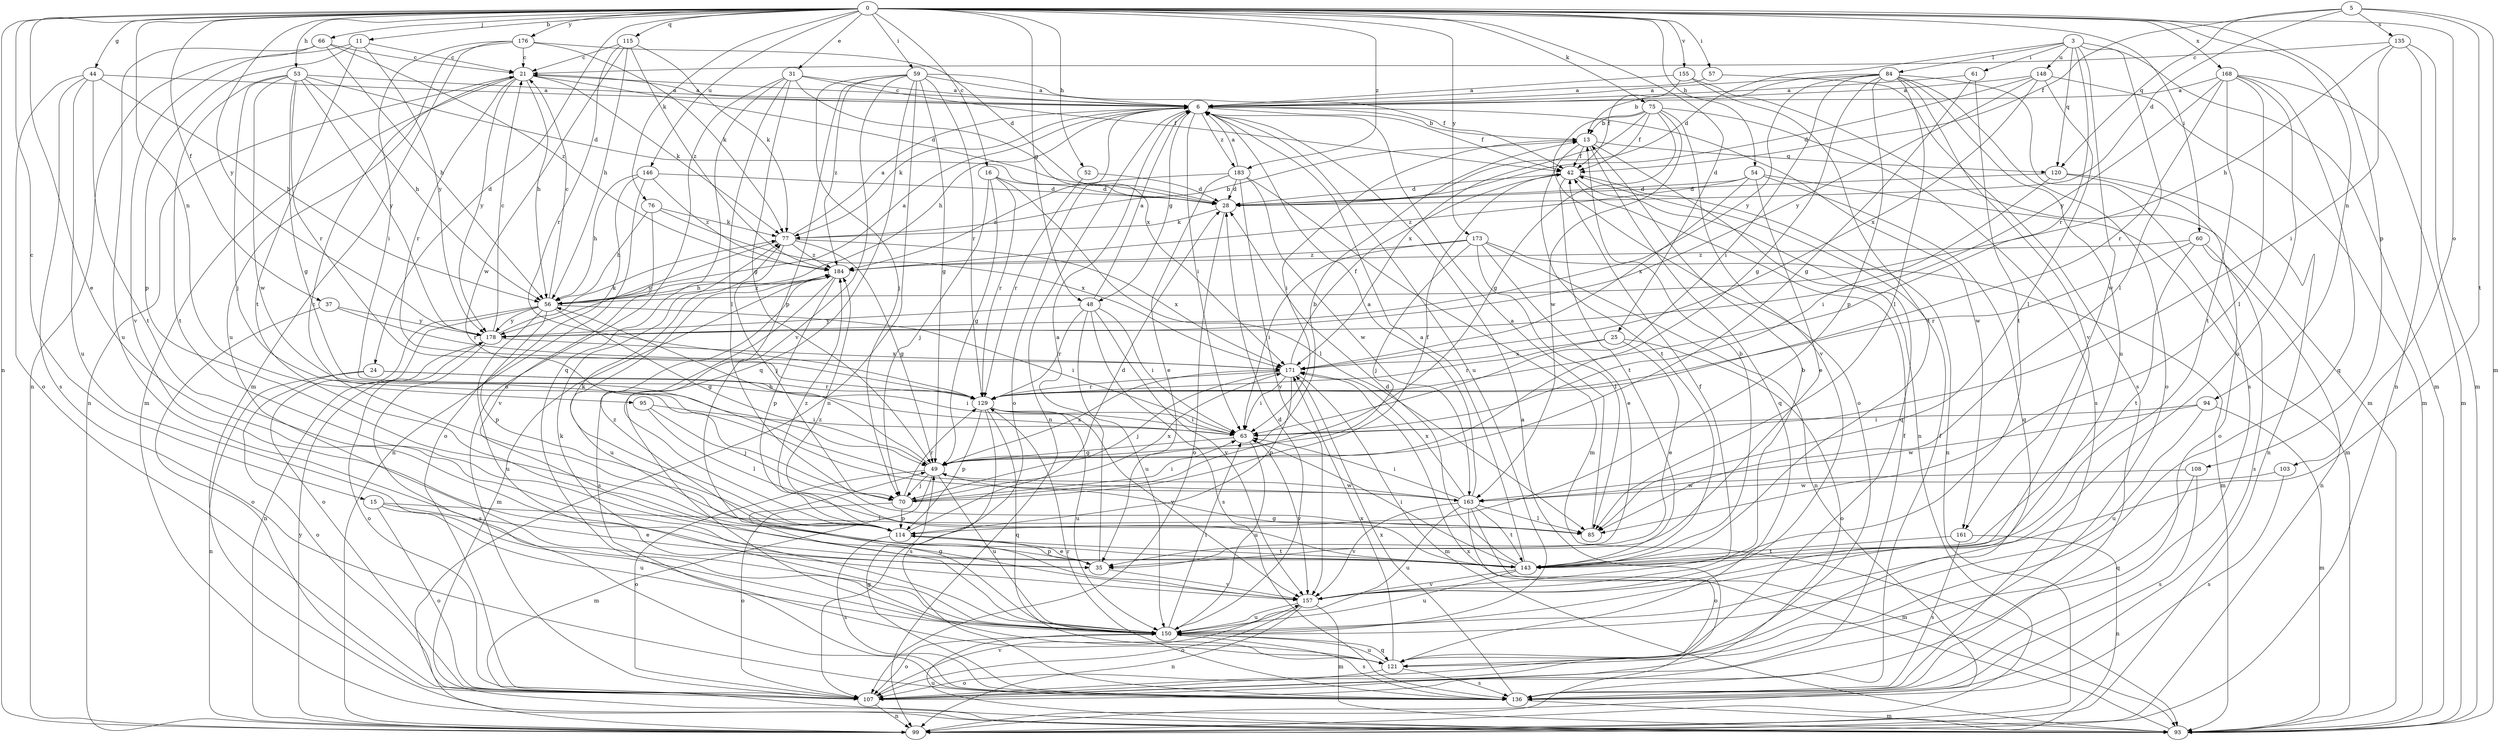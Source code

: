 strict digraph  {
0;
3;
5;
6;
11;
13;
15;
16;
21;
24;
25;
28;
31;
35;
37;
42;
44;
48;
49;
52;
53;
54;
56;
57;
59;
60;
61;
63;
66;
70;
75;
76;
77;
84;
85;
93;
94;
95;
99;
103;
107;
108;
114;
115;
120;
121;
129;
135;
136;
143;
146;
148;
150;
155;
157;
161;
163;
168;
171;
173;
176;
178;
183;
184;
0 -> 11  [label=b];
0 -> 15  [label=c];
0 -> 16  [label=c];
0 -> 24  [label=d];
0 -> 25  [label=d];
0 -> 31  [label=e];
0 -> 35  [label=e];
0 -> 37  [label=f];
0 -> 44  [label=g];
0 -> 48  [label=g];
0 -> 52  [label=h];
0 -> 53  [label=h];
0 -> 54  [label=h];
0 -> 57  [label=i];
0 -> 59  [label=i];
0 -> 60  [label=i];
0 -> 66  [label=j];
0 -> 75  [label=k];
0 -> 76  [label=k];
0 -> 94  [label=n];
0 -> 95  [label=n];
0 -> 99  [label=n];
0 -> 103  [label=o];
0 -> 108  [label=p];
0 -> 115  [label=q];
0 -> 146  [label=u];
0 -> 155  [label=v];
0 -> 168  [label=x];
0 -> 173  [label=y];
0 -> 176  [label=y];
0 -> 178  [label=y];
0 -> 183  [label=z];
3 -> 28  [label=d];
3 -> 61  [label=i];
3 -> 84  [label=l];
3 -> 85  [label=l];
3 -> 93  [label=m];
3 -> 120  [label=q];
3 -> 129  [label=r];
3 -> 148  [label=u];
3 -> 161  [label=w];
5 -> 28  [label=d];
5 -> 42  [label=f];
5 -> 93  [label=m];
5 -> 120  [label=q];
5 -> 135  [label=s];
5 -> 143  [label=t];
6 -> 13  [label=b];
6 -> 21  [label=c];
6 -> 42  [label=f];
6 -> 48  [label=g];
6 -> 56  [label=h];
6 -> 63  [label=i];
6 -> 77  [label=k];
6 -> 99  [label=n];
6 -> 107  [label=o];
6 -> 150  [label=u];
6 -> 161  [label=w];
6 -> 183  [label=z];
11 -> 21  [label=c];
11 -> 114  [label=p];
11 -> 143  [label=t];
11 -> 157  [label=v];
11 -> 178  [label=y];
13 -> 42  [label=f];
13 -> 63  [label=i];
13 -> 99  [label=n];
13 -> 120  [label=q];
13 -> 121  [label=q];
13 -> 143  [label=t];
15 -> 35  [label=e];
15 -> 85  [label=l];
15 -> 107  [label=o];
15 -> 150  [label=u];
16 -> 28  [label=d];
16 -> 49  [label=g];
16 -> 70  [label=j];
16 -> 85  [label=l];
16 -> 129  [label=r];
21 -> 6  [label=a];
21 -> 28  [label=d];
21 -> 56  [label=h];
21 -> 77  [label=k];
21 -> 93  [label=m];
21 -> 99  [label=n];
21 -> 129  [label=r];
21 -> 178  [label=y];
24 -> 63  [label=i];
24 -> 99  [label=n];
24 -> 107  [label=o];
24 -> 129  [label=r];
25 -> 35  [label=e];
25 -> 107  [label=o];
25 -> 129  [label=r];
25 -> 171  [label=x];
28 -> 77  [label=k];
28 -> 107  [label=o];
31 -> 6  [label=a];
31 -> 42  [label=f];
31 -> 49  [label=g];
31 -> 85  [label=l];
31 -> 107  [label=o];
31 -> 121  [label=q];
31 -> 171  [label=x];
35 -> 6  [label=a];
35 -> 114  [label=p];
35 -> 157  [label=v];
35 -> 184  [label=z];
37 -> 107  [label=o];
37 -> 171  [label=r];
37 -> 178  [label=y];
42 -> 28  [label=d];
42 -> 99  [label=n];
42 -> 121  [label=q];
42 -> 143  [label=t];
44 -> 6  [label=a];
44 -> 56  [label=h];
44 -> 107  [label=o];
44 -> 136  [label=s];
44 -> 143  [label=t];
44 -> 150  [label=u];
48 -> 6  [label=a];
48 -> 63  [label=i];
48 -> 129  [label=r];
48 -> 136  [label=s];
48 -> 150  [label=u];
48 -> 157  [label=v];
48 -> 178  [label=y];
49 -> 13  [label=b];
49 -> 56  [label=h];
49 -> 70  [label=j];
49 -> 93  [label=m];
49 -> 107  [label=o];
49 -> 150  [label=u];
49 -> 163  [label=w];
49 -> 171  [label=x];
52 -> 28  [label=d];
52 -> 129  [label=r];
53 -> 6  [label=a];
53 -> 28  [label=d];
53 -> 49  [label=g];
53 -> 56  [label=h];
53 -> 70  [label=j];
53 -> 129  [label=r];
53 -> 143  [label=t];
53 -> 163  [label=w];
53 -> 178  [label=y];
54 -> 28  [label=d];
54 -> 35  [label=e];
54 -> 93  [label=m];
54 -> 121  [label=q];
54 -> 171  [label=x];
54 -> 184  [label=z];
56 -> 6  [label=a];
56 -> 21  [label=c];
56 -> 49  [label=g];
56 -> 63  [label=i];
56 -> 99  [label=n];
56 -> 107  [label=o];
56 -> 114  [label=p];
56 -> 150  [label=u];
56 -> 178  [label=y];
56 -> 184  [label=z];
57 -> 6  [label=a];
57 -> 136  [label=s];
59 -> 6  [label=a];
59 -> 42  [label=f];
59 -> 49  [label=g];
59 -> 70  [label=j];
59 -> 99  [label=n];
59 -> 114  [label=p];
59 -> 121  [label=q];
59 -> 129  [label=r];
59 -> 157  [label=v];
59 -> 184  [label=z];
60 -> 99  [label=n];
60 -> 129  [label=r];
60 -> 136  [label=s];
60 -> 143  [label=t];
60 -> 184  [label=z];
61 -> 6  [label=a];
61 -> 49  [label=g];
61 -> 143  [label=t];
63 -> 49  [label=g];
63 -> 150  [label=u];
63 -> 157  [label=v];
66 -> 21  [label=c];
66 -> 56  [label=h];
66 -> 99  [label=n];
66 -> 150  [label=u];
66 -> 184  [label=z];
70 -> 42  [label=f];
70 -> 63  [label=i];
70 -> 107  [label=o];
70 -> 114  [label=p];
70 -> 129  [label=r];
70 -> 171  [label=x];
75 -> 13  [label=b];
75 -> 42  [label=f];
75 -> 49  [label=g];
75 -> 107  [label=o];
75 -> 136  [label=s];
75 -> 157  [label=v];
75 -> 163  [label=w];
75 -> 171  [label=x];
76 -> 56  [label=h];
76 -> 77  [label=k];
76 -> 157  [label=v];
76 -> 171  [label=x];
77 -> 6  [label=a];
77 -> 13  [label=b];
77 -> 49  [label=g];
77 -> 70  [label=j];
77 -> 171  [label=x];
77 -> 178  [label=y];
77 -> 184  [label=z];
84 -> 6  [label=a];
84 -> 13  [label=b];
84 -> 49  [label=g];
84 -> 63  [label=i];
84 -> 85  [label=l];
84 -> 107  [label=o];
84 -> 114  [label=p];
84 -> 136  [label=s];
84 -> 150  [label=u];
84 -> 157  [label=v];
84 -> 178  [label=y];
85 -> 6  [label=a];
93 -> 150  [label=u];
93 -> 171  [label=x];
94 -> 63  [label=i];
94 -> 93  [label=m];
94 -> 150  [label=u];
94 -> 163  [label=w];
95 -> 63  [label=i];
95 -> 70  [label=j];
95 -> 85  [label=l];
99 -> 6  [label=a];
99 -> 178  [label=y];
103 -> 136  [label=s];
103 -> 163  [label=w];
107 -> 42  [label=f];
107 -> 99  [label=n];
107 -> 157  [label=v];
108 -> 121  [label=q];
108 -> 136  [label=s];
108 -> 163  [label=w];
114 -> 21  [label=c];
114 -> 28  [label=d];
114 -> 35  [label=e];
114 -> 77  [label=k];
114 -> 136  [label=s];
114 -> 143  [label=t];
114 -> 184  [label=z];
115 -> 21  [label=c];
115 -> 56  [label=h];
115 -> 77  [label=k];
115 -> 129  [label=r];
115 -> 163  [label=w];
115 -> 184  [label=z];
120 -> 28  [label=d];
120 -> 63  [label=i];
120 -> 99  [label=n];
120 -> 107  [label=o];
121 -> 107  [label=o];
121 -> 136  [label=s];
121 -> 150  [label=u];
121 -> 171  [label=x];
129 -> 63  [label=i];
129 -> 114  [label=p];
129 -> 121  [label=q];
129 -> 136  [label=s];
129 -> 150  [label=u];
129 -> 157  [label=v];
135 -> 21  [label=c];
135 -> 56  [label=h];
135 -> 63  [label=i];
135 -> 93  [label=m];
135 -> 99  [label=n];
136 -> 42  [label=f];
136 -> 49  [label=g];
136 -> 93  [label=m];
136 -> 129  [label=r];
136 -> 171  [label=x];
143 -> 6  [label=a];
143 -> 13  [label=b];
143 -> 28  [label=d];
143 -> 49  [label=g];
143 -> 63  [label=i];
143 -> 150  [label=u];
143 -> 157  [label=v];
143 -> 184  [label=z];
146 -> 28  [label=d];
146 -> 56  [label=h];
146 -> 99  [label=n];
146 -> 107  [label=o];
146 -> 184  [label=z];
148 -> 6  [label=a];
148 -> 28  [label=d];
148 -> 85  [label=l];
148 -> 93  [label=m];
148 -> 171  [label=x];
148 -> 178  [label=y];
150 -> 28  [label=d];
150 -> 49  [label=g];
150 -> 63  [label=i];
150 -> 77  [label=k];
150 -> 107  [label=o];
150 -> 121  [label=q];
150 -> 136  [label=s];
155 -> 6  [label=a];
155 -> 42  [label=f];
155 -> 93  [label=m];
155 -> 143  [label=t];
157 -> 13  [label=b];
157 -> 42  [label=f];
157 -> 93  [label=m];
157 -> 99  [label=n];
157 -> 107  [label=o];
157 -> 150  [label=u];
161 -> 99  [label=n];
161 -> 136  [label=s];
161 -> 143  [label=t];
163 -> 6  [label=a];
163 -> 63  [label=i];
163 -> 85  [label=l];
163 -> 93  [label=m];
163 -> 107  [label=o];
163 -> 143  [label=t];
163 -> 150  [label=u];
163 -> 157  [label=v];
163 -> 171  [label=x];
168 -> 6  [label=a];
168 -> 85  [label=l];
168 -> 93  [label=m];
168 -> 121  [label=q];
168 -> 129  [label=r];
168 -> 143  [label=t];
168 -> 150  [label=u];
168 -> 178  [label=y];
171 -> 42  [label=f];
171 -> 63  [label=i];
171 -> 70  [label=j];
171 -> 93  [label=m];
171 -> 114  [label=p];
171 -> 129  [label=r];
173 -> 35  [label=e];
173 -> 63  [label=i];
173 -> 70  [label=j];
173 -> 85  [label=l];
173 -> 93  [label=m];
173 -> 99  [label=n];
173 -> 184  [label=z];
176 -> 21  [label=c];
176 -> 28  [label=d];
176 -> 63  [label=i];
176 -> 77  [label=k];
176 -> 93  [label=m];
176 -> 150  [label=u];
178 -> 21  [label=c];
178 -> 77  [label=k];
178 -> 107  [label=o];
178 -> 136  [label=s];
178 -> 171  [label=x];
183 -> 6  [label=a];
183 -> 28  [label=d];
183 -> 35  [label=e];
183 -> 93  [label=m];
183 -> 157  [label=v];
183 -> 163  [label=w];
183 -> 184  [label=z];
184 -> 56  [label=h];
184 -> 93  [label=m];
184 -> 114  [label=p];
184 -> 136  [label=s];
184 -> 150  [label=u];
}
